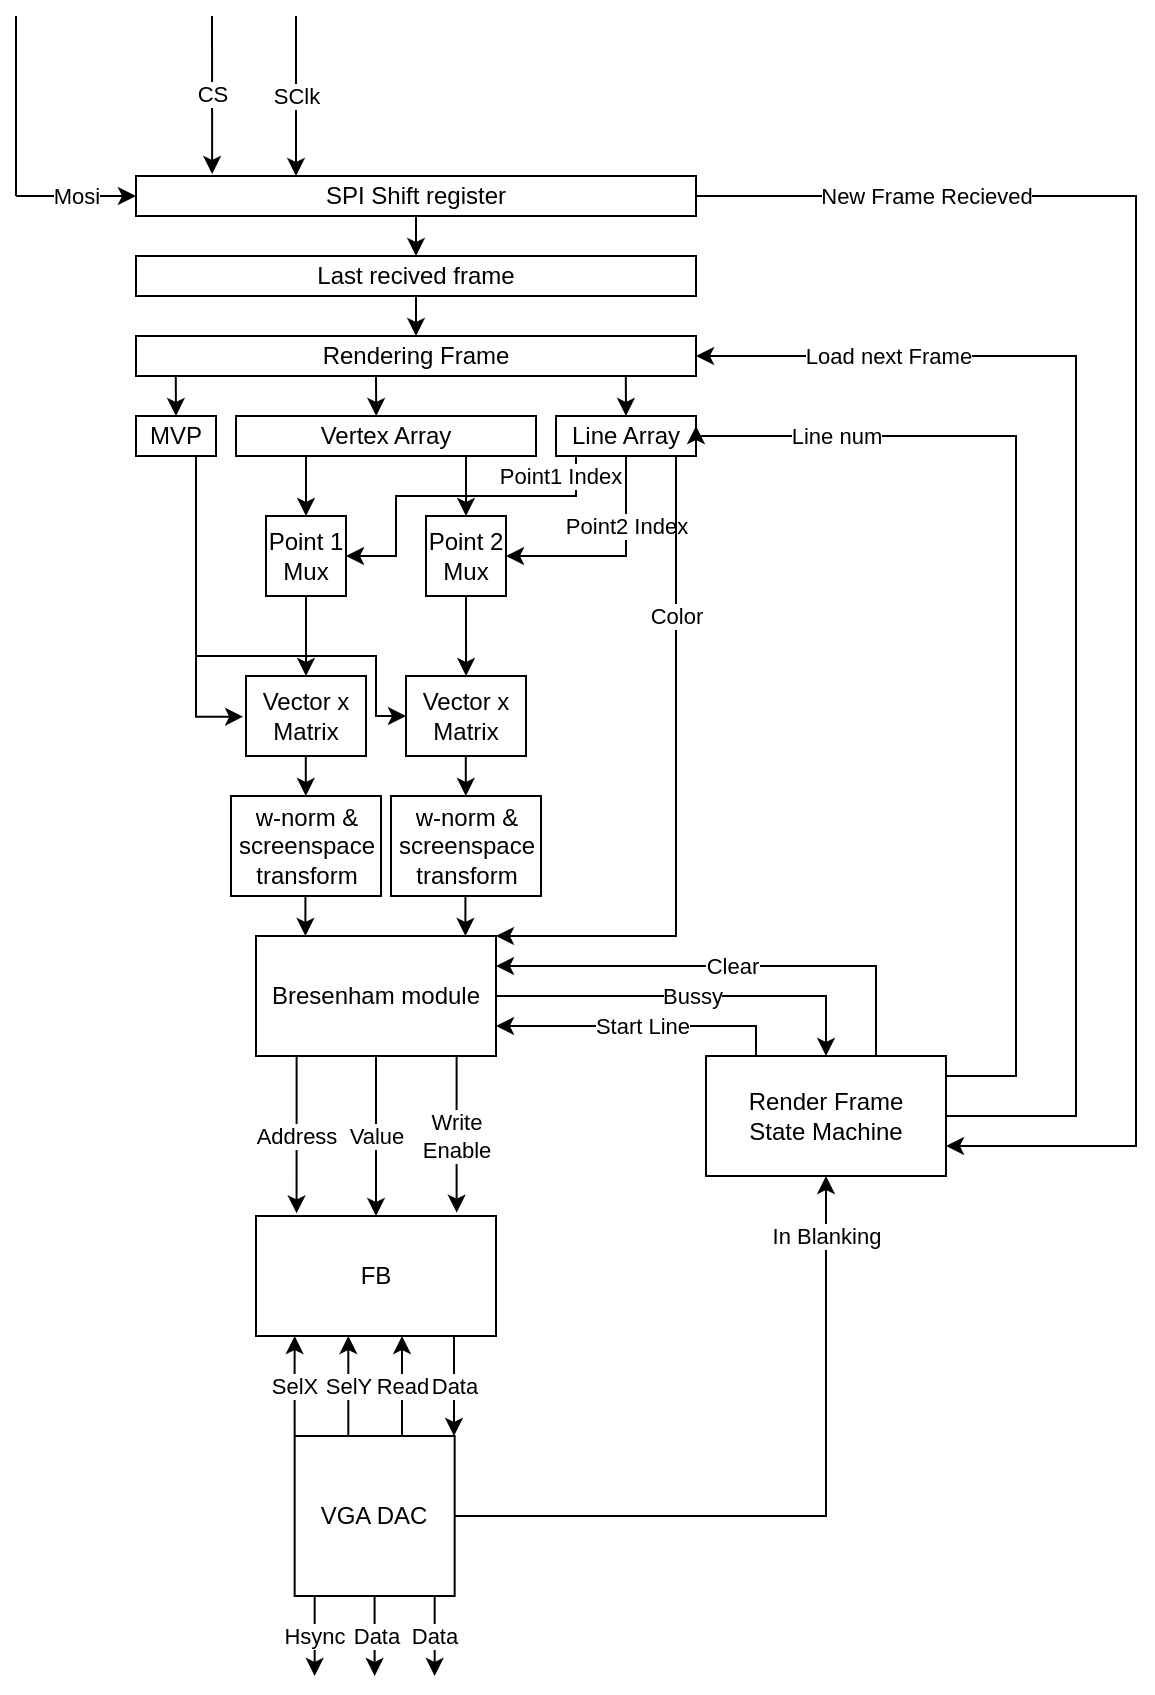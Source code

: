 <mxfile version="15.7.4" type="github">
  <diagram id="q9Ps-RnnYnzRldawcZBS" name="Page-1">
    <mxGraphModel dx="782" dy="420" grid="1" gridSize="10" guides="1" tooltips="1" connect="1" arrows="1" fold="1" page="1" pageScale="1" pageWidth="850" pageHeight="1100" math="0" shadow="0">
      <root>
        <mxCell id="0" />
        <mxCell id="1" parent="0" />
        <mxCell id="cCv3r7rXpcqw24vT97UZ-61" value="New Frame Recieved" style="edgeStyle=orthogonalEdgeStyle;rounded=0;orthogonalLoop=1;jettySize=auto;html=1;entryX=1;entryY=0.75;entryDx=0;entryDy=0;" parent="1" source="1H7v9yOLT2mySPb2tCpm-1" target="cCv3r7rXpcqw24vT97UZ-55" edge="1">
          <mxGeometry x="-0.71" relative="1" as="geometry">
            <mxPoint as="offset" />
            <Array as="points">
              <mxPoint x="640" y="130" />
              <mxPoint x="640" y="605" />
            </Array>
          </mxGeometry>
        </mxCell>
        <mxCell id="1H7v9yOLT2mySPb2tCpm-1" value="SPI Shift register" style="rounded=0;whiteSpace=wrap;html=1;" parent="1" vertex="1">
          <mxGeometry x="140" y="120" width="280" height="20" as="geometry" />
        </mxCell>
        <mxCell id="1H7v9yOLT2mySPb2tCpm-2" value="Mosi" style="endArrow=classic;html=1;rounded=0;" parent="1" edge="1">
          <mxGeometry width="50" height="50" relative="1" as="geometry">
            <mxPoint x="80" y="130" as="sourcePoint" />
            <mxPoint x="140" y="130" as="targetPoint" />
          </mxGeometry>
        </mxCell>
        <mxCell id="1H7v9yOLT2mySPb2tCpm-3" value="" style="endArrow=none;html=1;rounded=0;" parent="1" edge="1">
          <mxGeometry width="50" height="50" relative="1" as="geometry">
            <mxPoint x="80" y="130" as="sourcePoint" />
            <mxPoint x="80" y="40" as="targetPoint" />
          </mxGeometry>
        </mxCell>
        <mxCell id="1H7v9yOLT2mySPb2tCpm-4" value="SClk" style="endArrow=classic;html=1;rounded=0;" parent="1" edge="1">
          <mxGeometry width="50" height="50" relative="1" as="geometry">
            <mxPoint x="220" y="40" as="sourcePoint" />
            <mxPoint x="220" y="120" as="targetPoint" />
          </mxGeometry>
        </mxCell>
        <mxCell id="1H7v9yOLT2mySPb2tCpm-5" value="CS" style="endArrow=classic;html=1;rounded=0;entryX=0.136;entryY=-0.05;entryDx=0;entryDy=0;entryPerimeter=0;" parent="1" target="1H7v9yOLT2mySPb2tCpm-1" edge="1">
          <mxGeometry width="50" height="50" relative="1" as="geometry">
            <mxPoint x="178" y="40" as="sourcePoint" />
            <mxPoint x="320" y="250" as="targetPoint" />
          </mxGeometry>
        </mxCell>
        <mxCell id="1H7v9yOLT2mySPb2tCpm-7" value="Last recived frame" style="rounded=0;whiteSpace=wrap;html=1;" parent="1" vertex="1">
          <mxGeometry x="140" y="160" width="280" height="20" as="geometry" />
        </mxCell>
        <mxCell id="1H7v9yOLT2mySPb2tCpm-8" value="" style="endArrow=classic;html=1;rounded=0;exitX=0.5;exitY=1;exitDx=0;exitDy=0;entryX=0.5;entryY=0;entryDx=0;entryDy=0;" parent="1" source="1H7v9yOLT2mySPb2tCpm-1" target="1H7v9yOLT2mySPb2tCpm-7" edge="1">
          <mxGeometry width="50" height="50" relative="1" as="geometry">
            <mxPoint x="270" y="210" as="sourcePoint" />
            <mxPoint x="320" y="160" as="targetPoint" />
          </mxGeometry>
        </mxCell>
        <mxCell id="1H7v9yOLT2mySPb2tCpm-9" value="Rendering Frame" style="rounded=0;whiteSpace=wrap;html=1;" parent="1" vertex="1">
          <mxGeometry x="140" y="200" width="280" height="20" as="geometry" />
        </mxCell>
        <mxCell id="1H7v9yOLT2mySPb2tCpm-12" value="" style="endArrow=classic;html=1;rounded=0;exitX=0.5;exitY=1;exitDx=0;exitDy=0;entryX=0.5;entryY=0;entryDx=0;entryDy=0;" parent="1" source="1H7v9yOLT2mySPb2tCpm-7" target="1H7v9yOLT2mySPb2tCpm-9" edge="1">
          <mxGeometry width="50" height="50" relative="1" as="geometry">
            <mxPoint x="240" y="160" as="sourcePoint" />
            <mxPoint x="240" y="180" as="targetPoint" />
          </mxGeometry>
        </mxCell>
        <mxCell id="p4rGvyIHzH4OkrzjBhDH-16" style="edgeStyle=orthogonalEdgeStyle;rounded=0;jumpStyle=none;orthogonalLoop=1;jettySize=auto;html=1;entryX=-0.024;entryY=0.509;entryDx=0;entryDy=0;startArrow=none;startFill=0;endArrow=classic;endFill=1;entryPerimeter=0;" parent="1" source="1H7v9yOLT2mySPb2tCpm-13" target="p4rGvyIHzH4OkrzjBhDH-25" edge="1">
          <mxGeometry relative="1" as="geometry">
            <mxPoint x="190" y="390" as="targetPoint" />
            <Array as="points">
              <mxPoint x="170" y="390" />
            </Array>
          </mxGeometry>
        </mxCell>
        <mxCell id="p4rGvyIHzH4OkrzjBhDH-28" style="edgeStyle=orthogonalEdgeStyle;rounded=0;jumpStyle=none;orthogonalLoop=1;jettySize=auto;html=1;entryX=0;entryY=0.5;entryDx=0;entryDy=0;startArrow=none;startFill=0;endArrow=classic;endFill=1;" parent="1" source="1H7v9yOLT2mySPb2tCpm-13" target="p4rGvyIHzH4OkrzjBhDH-27" edge="1">
          <mxGeometry relative="1" as="geometry">
            <Array as="points">
              <mxPoint x="170" y="360" />
              <mxPoint x="260" y="360" />
              <mxPoint x="260" y="390" />
            </Array>
          </mxGeometry>
        </mxCell>
        <mxCell id="1H7v9yOLT2mySPb2tCpm-13" value="MVP" style="rounded=0;whiteSpace=wrap;html=1;" parent="1" vertex="1">
          <mxGeometry x="140" y="240" width="40" height="20" as="geometry" />
        </mxCell>
        <mxCell id="p4rGvyIHzH4OkrzjBhDH-11" style="edgeStyle=orthogonalEdgeStyle;rounded=0;jumpStyle=none;orthogonalLoop=1;jettySize=auto;html=1;entryX=0.5;entryY=0;entryDx=0;entryDy=0;startArrow=none;startFill=0;endArrow=classic;endFill=1;" parent="1" source="1H7v9yOLT2mySPb2tCpm-14" target="cCv3r7rXpcqw24vT97UZ-7" edge="1">
          <mxGeometry relative="1" as="geometry">
            <Array as="points">
              <mxPoint x="225" y="270" />
              <mxPoint x="225" y="270" />
            </Array>
          </mxGeometry>
        </mxCell>
        <mxCell id="p4rGvyIHzH4OkrzjBhDH-12" style="edgeStyle=orthogonalEdgeStyle;rounded=0;jumpStyle=none;orthogonalLoop=1;jettySize=auto;html=1;entryX=0.5;entryY=0;entryDx=0;entryDy=0;startArrow=none;startFill=0;endArrow=classic;endFill=1;" parent="1" source="1H7v9yOLT2mySPb2tCpm-14" target="cCv3r7rXpcqw24vT97UZ-8" edge="1">
          <mxGeometry relative="1" as="geometry">
            <Array as="points">
              <mxPoint x="305" y="270" />
              <mxPoint x="305" y="270" />
            </Array>
          </mxGeometry>
        </mxCell>
        <mxCell id="1H7v9yOLT2mySPb2tCpm-14" value="Vertex Array" style="rounded=0;whiteSpace=wrap;html=1;" parent="1" vertex="1">
          <mxGeometry x="190" y="240" width="150" height="20" as="geometry" />
        </mxCell>
        <mxCell id="cCv3r7rXpcqw24vT97UZ-20" value="Point1 Index" style="edgeStyle=orthogonalEdgeStyle;rounded=0;orthogonalLoop=1;jettySize=auto;html=1;entryX=1;entryY=0.5;entryDx=0;entryDy=0;jumpStyle=none;" parent="1" source="1H7v9yOLT2mySPb2tCpm-15" target="cCv3r7rXpcqw24vT97UZ-7" edge="1">
          <mxGeometry x="-0.657" y="-10" relative="1" as="geometry">
            <Array as="points">
              <mxPoint x="360" y="280" />
              <mxPoint x="270" y="280" />
              <mxPoint x="270" y="310" />
            </Array>
            <mxPoint as="offset" />
          </mxGeometry>
        </mxCell>
        <mxCell id="cCv3r7rXpcqw24vT97UZ-21" value="Point2 Index" style="edgeStyle=orthogonalEdgeStyle;rounded=0;orthogonalLoop=1;jettySize=auto;html=1;entryX=1;entryY=0.5;entryDx=0;entryDy=0;" parent="1" source="1H7v9yOLT2mySPb2tCpm-15" target="cCv3r7rXpcqw24vT97UZ-8" edge="1">
          <mxGeometry x="-0.36" relative="1" as="geometry">
            <Array as="points">
              <mxPoint x="385" y="310" />
            </Array>
            <mxPoint as="offset" />
          </mxGeometry>
        </mxCell>
        <mxCell id="ZKv37jcsLmG-ChblOMZN-1" value="Color" style="edgeStyle=orthogonalEdgeStyle;rounded=0;orthogonalLoop=1;jettySize=auto;html=1;entryX=1;entryY=0;entryDx=0;entryDy=0;" parent="1" source="1H7v9yOLT2mySPb2tCpm-15" target="cCv3r7rXpcqw24vT97UZ-17" edge="1">
          <mxGeometry x="-0.515" relative="1" as="geometry">
            <Array as="points">
              <mxPoint x="410" y="500" />
            </Array>
            <mxPoint as="offset" />
          </mxGeometry>
        </mxCell>
        <mxCell id="1H7v9yOLT2mySPb2tCpm-15" value="Line Array" style="rounded=0;whiteSpace=wrap;html=1;" parent="1" vertex="1">
          <mxGeometry x="350" y="240" width="70" height="20" as="geometry" />
        </mxCell>
        <mxCell id="1H7v9yOLT2mySPb2tCpm-16" value="" style="endArrow=classic;html=1;rounded=0;entryX=0.5;entryY=0;entryDx=0;entryDy=0;exitX=0.071;exitY=1;exitDx=0;exitDy=0;exitPerimeter=0;" parent="1" source="1H7v9yOLT2mySPb2tCpm-9" target="1H7v9yOLT2mySPb2tCpm-13" edge="1">
          <mxGeometry width="50" height="50" relative="1" as="geometry">
            <mxPoint x="220" y="320" as="sourcePoint" />
            <mxPoint x="400" y="210" as="targetPoint" />
          </mxGeometry>
        </mxCell>
        <mxCell id="1H7v9yOLT2mySPb2tCpm-17" value="" style="endArrow=classic;html=1;rounded=0;entryX=0.5;entryY=0;entryDx=0;entryDy=0;exitX=0.071;exitY=1;exitDx=0;exitDy=0;exitPerimeter=0;" parent="1" edge="1">
          <mxGeometry width="50" height="50" relative="1" as="geometry">
            <mxPoint x="260" y="220" as="sourcePoint" />
            <mxPoint x="260.12" y="240" as="targetPoint" />
          </mxGeometry>
        </mxCell>
        <mxCell id="1H7v9yOLT2mySPb2tCpm-18" value="" style="endArrow=classic;html=1;rounded=0;entryX=0.5;entryY=0;entryDx=0;entryDy=0;exitX=0.071;exitY=1;exitDx=0;exitDy=0;exitPerimeter=0;" parent="1" target="1H7v9yOLT2mySPb2tCpm-15" edge="1">
          <mxGeometry width="50" height="50" relative="1" as="geometry">
            <mxPoint x="384.9" y="220" as="sourcePoint" />
            <mxPoint x="385.02" y="240" as="targetPoint" />
          </mxGeometry>
        </mxCell>
        <mxCell id="p4rGvyIHzH4OkrzjBhDH-13" style="edgeStyle=orthogonalEdgeStyle;rounded=0;jumpStyle=none;orthogonalLoop=1;jettySize=auto;html=1;startArrow=none;startFill=0;endArrow=classic;endFill=1;" parent="1" source="cCv3r7rXpcqw24vT97UZ-7" edge="1">
          <mxGeometry relative="1" as="geometry">
            <mxPoint x="225" y="370" as="targetPoint" />
          </mxGeometry>
        </mxCell>
        <mxCell id="cCv3r7rXpcqw24vT97UZ-7" value="Point 1 Mux" style="whiteSpace=wrap;html=1;aspect=fixed;" parent="1" vertex="1">
          <mxGeometry x="205" y="290" width="40" height="40" as="geometry" />
        </mxCell>
        <mxCell id="p4rGvyIHzH4OkrzjBhDH-14" style="edgeStyle=orthogonalEdgeStyle;rounded=0;jumpStyle=none;orthogonalLoop=1;jettySize=auto;html=1;entryX=0.767;entryY=0;entryDx=0;entryDy=0;entryPerimeter=0;startArrow=none;startFill=0;endArrow=classic;endFill=1;" parent="1" source="cCv3r7rXpcqw24vT97UZ-8" edge="1">
          <mxGeometry relative="1" as="geometry">
            <mxPoint x="305.05" y="370" as="targetPoint" />
          </mxGeometry>
        </mxCell>
        <mxCell id="cCv3r7rXpcqw24vT97UZ-8" value="&lt;div&gt;Point 2&lt;/div&gt;&lt;div&gt; Mux&lt;/div&gt;" style="whiteSpace=wrap;html=1;aspect=fixed;" parent="1" vertex="1">
          <mxGeometry x="285" y="290" width="40" height="40" as="geometry" />
        </mxCell>
        <mxCell id="cCv3r7rXpcqw24vT97UZ-35" value="Address" style="edgeStyle=orthogonalEdgeStyle;rounded=0;orthogonalLoop=1;jettySize=auto;html=1;entryX=0.169;entryY=-0.022;entryDx=0;entryDy=0;entryPerimeter=0;" parent="1" source="cCv3r7rXpcqw24vT97UZ-17" target="cCv3r7rXpcqw24vT97UZ-34" edge="1">
          <mxGeometry relative="1" as="geometry">
            <Array as="points">
              <mxPoint x="220" y="600" />
            </Array>
            <mxPoint x="220" y="630" as="targetPoint" />
          </mxGeometry>
        </mxCell>
        <mxCell id="cCv3r7rXpcqw24vT97UZ-38" value="Write&lt;br&gt;Enable" style="edgeStyle=orthogonalEdgeStyle;rounded=0;orthogonalLoop=1;jettySize=auto;html=1;entryX=0.836;entryY=-0.028;entryDx=0;entryDy=0;entryPerimeter=0;" parent="1" source="cCv3r7rXpcqw24vT97UZ-17" target="cCv3r7rXpcqw24vT97UZ-34" edge="1">
          <mxGeometry x="0.021" relative="1" as="geometry">
            <mxPoint x="300" y="630" as="targetPoint" />
            <Array as="points">
              <mxPoint x="300" y="600" />
            </Array>
            <mxPoint as="offset" />
          </mxGeometry>
        </mxCell>
        <mxCell id="cCv3r7rXpcqw24vT97UZ-58" value="Bussy" style="edgeStyle=orthogonalEdgeStyle;rounded=0;orthogonalLoop=1;jettySize=auto;html=1;entryX=0.5;entryY=0;entryDx=0;entryDy=0;" parent="1" source="cCv3r7rXpcqw24vT97UZ-17" target="cCv3r7rXpcqw24vT97UZ-55" edge="1">
          <mxGeometry relative="1" as="geometry">
            <mxPoint x="485" y="530" as="targetPoint" />
          </mxGeometry>
        </mxCell>
        <mxCell id="6mL-w4yi78JhoUH-RMGF-1" value="Value" style="edgeStyle=orthogonalEdgeStyle;rounded=0;orthogonalLoop=1;jettySize=auto;html=1;entryX=0.5;entryY=0;entryDx=0;entryDy=0;" parent="1" source="cCv3r7rXpcqw24vT97UZ-17" target="cCv3r7rXpcqw24vT97UZ-34" edge="1">
          <mxGeometry relative="1" as="geometry">
            <Array as="points">
              <mxPoint x="260" y="580" />
              <mxPoint x="260" y="580" />
            </Array>
          </mxGeometry>
        </mxCell>
        <mxCell id="cCv3r7rXpcqw24vT97UZ-17" value="Bresenham module" style="rounded=0;whiteSpace=wrap;html=1;" parent="1" vertex="1">
          <mxGeometry x="200" y="500" width="120" height="60" as="geometry" />
        </mxCell>
        <mxCell id="cCv3r7rXpcqw24vT97UZ-34" value="FB" style="rounded=0;whiteSpace=wrap;html=1;" parent="1" vertex="1">
          <mxGeometry x="200" y="640" width="120" height="60" as="geometry" />
        </mxCell>
        <mxCell id="cCv3r7rXpcqw24vT97UZ-63" value="Hsync" style="edgeStyle=orthogonalEdgeStyle;rounded=0;orthogonalLoop=1;jettySize=auto;html=1;" parent="1" source="cCv3r7rXpcqw24vT97UZ-52" edge="1">
          <mxGeometry relative="1" as="geometry">
            <mxPoint x="229.33" y="870" as="targetPoint" />
            <Array as="points">
              <mxPoint x="229.33" y="820" />
              <mxPoint x="229.33" y="820" />
            </Array>
          </mxGeometry>
        </mxCell>
        <mxCell id="cCv3r7rXpcqw24vT97UZ-64" value="Data" style="edgeStyle=orthogonalEdgeStyle;rounded=0;orthogonalLoop=1;jettySize=auto;html=1;" parent="1" source="cCv3r7rXpcqw24vT97UZ-52" edge="1">
          <mxGeometry relative="1" as="geometry">
            <mxPoint x="259.33" y="870" as="targetPoint" />
          </mxGeometry>
        </mxCell>
        <mxCell id="cCv3r7rXpcqw24vT97UZ-65" value="Data" style="edgeStyle=orthogonalEdgeStyle;rounded=0;orthogonalLoop=1;jettySize=auto;html=1;" parent="1" source="cCv3r7rXpcqw24vT97UZ-52" edge="1">
          <mxGeometry relative="1" as="geometry">
            <mxPoint x="289.33" y="870" as="targetPoint" />
            <Array as="points">
              <mxPoint x="289.33" y="820" />
              <mxPoint x="289.33" y="820" />
            </Array>
          </mxGeometry>
        </mxCell>
        <mxCell id="y5_JxzXq5zQG_3taMquB-1" value="In Blanking" style="edgeStyle=orthogonalEdgeStyle;rounded=0;orthogonalLoop=1;jettySize=auto;html=1;entryX=0.5;entryY=1;entryDx=0;entryDy=0;" edge="1" parent="1" source="cCv3r7rXpcqw24vT97UZ-52" target="cCv3r7rXpcqw24vT97UZ-55">
          <mxGeometry x="0.831" relative="1" as="geometry">
            <mxPoint as="offset" />
          </mxGeometry>
        </mxCell>
        <mxCell id="cCv3r7rXpcqw24vT97UZ-52" value="VGA DAC" style="whiteSpace=wrap;html=1;aspect=fixed;" parent="1" vertex="1">
          <mxGeometry x="219.33" y="750" width="80" height="80" as="geometry" />
        </mxCell>
        <mxCell id="cCv3r7rXpcqw24vT97UZ-57" value="Start Line" style="edgeStyle=orthogonalEdgeStyle;rounded=0;orthogonalLoop=1;jettySize=auto;html=1;entryX=1;entryY=0.75;entryDx=0;entryDy=0;" parent="1" source="cCv3r7rXpcqw24vT97UZ-55" target="cCv3r7rXpcqw24vT97UZ-17" edge="1">
          <mxGeometry relative="1" as="geometry">
            <Array as="points">
              <mxPoint x="450" y="545" />
            </Array>
          </mxGeometry>
        </mxCell>
        <mxCell id="cCv3r7rXpcqw24vT97UZ-60" value="Line num" style="edgeStyle=orthogonalEdgeStyle;rounded=0;orthogonalLoop=1;jettySize=auto;html=1;entryX=1;entryY=0.25;entryDx=0;entryDy=0;" parent="1" source="cCv3r7rXpcqw24vT97UZ-55" target="1H7v9yOLT2mySPb2tCpm-15" edge="1">
          <mxGeometry x="0.71" relative="1" as="geometry">
            <Array as="points">
              <mxPoint x="580" y="570" />
              <mxPoint x="580" y="250" />
              <mxPoint x="420" y="250" />
            </Array>
            <mxPoint x="-1" as="offset" />
          </mxGeometry>
        </mxCell>
        <mxCell id="cCv3r7rXpcqw24vT97UZ-62" value="Load next Frame" style="edgeStyle=orthogonalEdgeStyle;rounded=0;orthogonalLoop=1;jettySize=auto;html=1;entryX=1;entryY=0.5;entryDx=0;entryDy=0;" parent="1" source="cCv3r7rXpcqw24vT97UZ-55" target="1H7v9yOLT2mySPb2tCpm-9" edge="1">
          <mxGeometry x="0.698" relative="1" as="geometry">
            <Array as="points">
              <mxPoint x="610" y="590" />
              <mxPoint x="610" y="210" />
            </Array>
            <mxPoint as="offset" />
          </mxGeometry>
        </mxCell>
        <mxCell id="6mL-w4yi78JhoUH-RMGF-2" value="Clear" style="edgeStyle=orthogonalEdgeStyle;rounded=0;orthogonalLoop=1;jettySize=auto;html=1;entryX=1;entryY=0.25;entryDx=0;entryDy=0;" parent="1" source="cCv3r7rXpcqw24vT97UZ-55" target="cCv3r7rXpcqw24vT97UZ-17" edge="1">
          <mxGeometry relative="1" as="geometry">
            <Array as="points">
              <mxPoint x="510" y="515" />
            </Array>
          </mxGeometry>
        </mxCell>
        <mxCell id="cCv3r7rXpcqw24vT97UZ-55" value="&lt;div&gt;Render Frame&lt;/div&gt;&lt;div&gt; State Machine&lt;/div&gt;" style="rounded=0;whiteSpace=wrap;html=1;" parent="1" vertex="1">
          <mxGeometry x="425" y="560" width="120" height="60" as="geometry" />
        </mxCell>
        <mxCell id="p4rGvyIHzH4OkrzjBhDH-7" value="SelX" style="edgeStyle=orthogonalEdgeStyle;rounded=0;orthogonalLoop=1;jettySize=auto;html=1;entryX=0.5;entryY=0;entryDx=0;entryDy=0;" parent="1" edge="1">
          <mxGeometry relative="1" as="geometry">
            <mxPoint x="219.33" y="750" as="sourcePoint" />
            <mxPoint x="219.33" y="700" as="targetPoint" />
            <Array as="points">
              <mxPoint x="219.33" y="720" />
              <mxPoint x="219.33" y="720" />
            </Array>
          </mxGeometry>
        </mxCell>
        <mxCell id="p4rGvyIHzH4OkrzjBhDH-8" value="Data" style="edgeStyle=orthogonalEdgeStyle;rounded=0;orthogonalLoop=1;jettySize=auto;html=1;entryX=0.5;entryY=0;entryDx=0;entryDy=0;" parent="1" edge="1">
          <mxGeometry relative="1" as="geometry">
            <mxPoint x="299" y="700" as="sourcePoint" />
            <mxPoint x="299" y="750" as="targetPoint" />
          </mxGeometry>
        </mxCell>
        <mxCell id="p4rGvyIHzH4OkrzjBhDH-9" value="Read" style="edgeStyle=orthogonalEdgeStyle;rounded=0;orthogonalLoop=1;jettySize=auto;html=1;entryX=0.5;entryY=0;entryDx=0;entryDy=0;" parent="1" edge="1">
          <mxGeometry relative="1" as="geometry">
            <mxPoint x="273" y="750" as="sourcePoint" />
            <mxPoint x="273" y="700" as="targetPoint" />
          </mxGeometry>
        </mxCell>
        <mxCell id="p4rGvyIHzH4OkrzjBhDH-10" value="SelY" style="edgeStyle=orthogonalEdgeStyle;rounded=0;orthogonalLoop=1;jettySize=auto;html=1;entryX=0.5;entryY=0;entryDx=0;entryDy=0;" parent="1" edge="1">
          <mxGeometry relative="1" as="geometry">
            <mxPoint x="246.16" y="750" as="sourcePoint" />
            <mxPoint x="246.16" y="700" as="targetPoint" />
          </mxGeometry>
        </mxCell>
        <mxCell id="p4rGvyIHzH4OkrzjBhDH-21" style="edgeStyle=orthogonalEdgeStyle;rounded=0;jumpStyle=none;orthogonalLoop=1;jettySize=auto;html=1;startArrow=none;startFill=0;endArrow=classic;endFill=1;" parent="1" edge="1">
          <mxGeometry relative="1" as="geometry">
            <mxPoint x="304.894" y="410" as="sourcePoint" />
            <mxPoint x="304.894" y="430" as="targetPoint" />
            <Array as="points">
              <mxPoint x="304.86" y="420" />
              <mxPoint x="304.86" y="420" />
            </Array>
          </mxGeometry>
        </mxCell>
        <mxCell id="p4rGvyIHzH4OkrzjBhDH-22" style="edgeStyle=orthogonalEdgeStyle;rounded=0;jumpStyle=none;orthogonalLoop=1;jettySize=auto;html=1;startArrow=none;startFill=0;endArrow=classic;endFill=1;" parent="1" edge="1">
          <mxGeometry relative="1" as="geometry">
            <mxPoint x="224.894" y="410" as="sourcePoint" />
            <mxPoint x="224.894" y="430" as="targetPoint" />
            <Array as="points">
              <mxPoint x="224.86" y="420" />
              <mxPoint x="224.86" y="420" />
            </Array>
          </mxGeometry>
        </mxCell>
        <mxCell id="p4rGvyIHzH4OkrzjBhDH-23" style="edgeStyle=orthogonalEdgeStyle;rounded=0;jumpStyle=none;orthogonalLoop=1;jettySize=auto;html=1;startArrow=none;startFill=0;endArrow=classic;endFill=1;" parent="1" edge="1">
          <mxGeometry relative="1" as="geometry">
            <mxPoint x="224.724" y="480" as="sourcePoint" />
            <mxPoint x="224.724" y="500" as="targetPoint" />
            <Array as="points">
              <mxPoint x="224.69" y="490" />
              <mxPoint x="224.69" y="490" />
            </Array>
          </mxGeometry>
        </mxCell>
        <mxCell id="p4rGvyIHzH4OkrzjBhDH-24" style="edgeStyle=orthogonalEdgeStyle;rounded=0;jumpStyle=none;orthogonalLoop=1;jettySize=auto;html=1;startArrow=none;startFill=0;endArrow=classic;endFill=1;" parent="1" edge="1">
          <mxGeometry relative="1" as="geometry">
            <mxPoint x="304.724" y="480" as="sourcePoint" />
            <mxPoint x="304.724" y="500" as="targetPoint" />
            <Array as="points">
              <mxPoint x="304.69" y="490" />
              <mxPoint x="304.69" y="490" />
            </Array>
          </mxGeometry>
        </mxCell>
        <mxCell id="p4rGvyIHzH4OkrzjBhDH-25" value="Vector x Matrix" style="rounded=0;whiteSpace=wrap;html=1;" parent="1" vertex="1">
          <mxGeometry x="195" y="370" width="60" height="40" as="geometry" />
        </mxCell>
        <mxCell id="p4rGvyIHzH4OkrzjBhDH-27" value="Vector x Matrix" style="rounded=0;whiteSpace=wrap;html=1;" parent="1" vertex="1">
          <mxGeometry x="275" y="370" width="60" height="40" as="geometry" />
        </mxCell>
        <mxCell id="p4rGvyIHzH4OkrzjBhDH-30" value="w-norm &amp;amp; screenspace transform" style="rounded=0;whiteSpace=wrap;html=1;" parent="1" vertex="1">
          <mxGeometry x="187.5" y="430" width="75" height="50" as="geometry" />
        </mxCell>
        <mxCell id="p4rGvyIHzH4OkrzjBhDH-31" value="w-norm &amp;amp; screenspace transform" style="rounded=0;whiteSpace=wrap;html=1;" parent="1" vertex="1">
          <mxGeometry x="267.5" y="430" width="75" height="50" as="geometry" />
        </mxCell>
      </root>
    </mxGraphModel>
  </diagram>
</mxfile>

